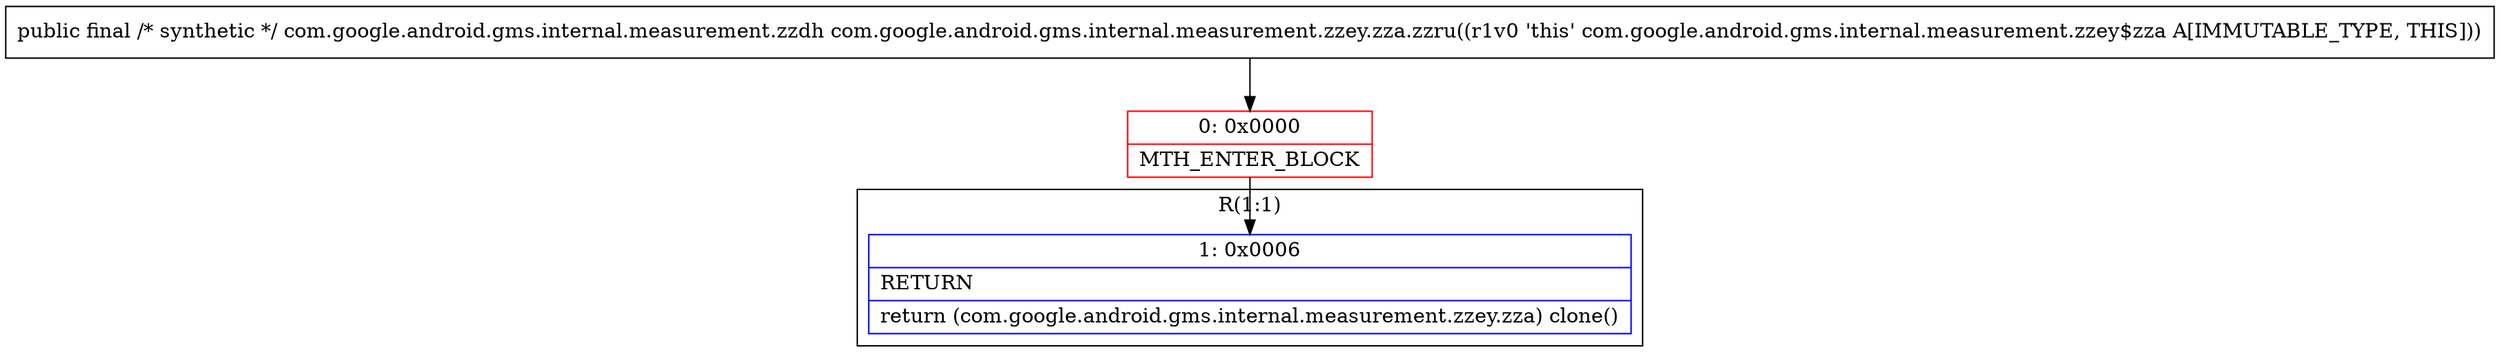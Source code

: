 digraph "CFG forcom.google.android.gms.internal.measurement.zzey.zza.zzru()Lcom\/google\/android\/gms\/internal\/measurement\/zzdh;" {
subgraph cluster_Region_1625198563 {
label = "R(1:1)";
node [shape=record,color=blue];
Node_1 [shape=record,label="{1\:\ 0x0006|RETURN\l|return (com.google.android.gms.internal.measurement.zzey.zza) clone()\l}"];
}
Node_0 [shape=record,color=red,label="{0\:\ 0x0000|MTH_ENTER_BLOCK\l}"];
MethodNode[shape=record,label="{public final \/* synthetic *\/ com.google.android.gms.internal.measurement.zzdh com.google.android.gms.internal.measurement.zzey.zza.zzru((r1v0 'this' com.google.android.gms.internal.measurement.zzey$zza A[IMMUTABLE_TYPE, THIS])) }"];
MethodNode -> Node_0;
Node_0 -> Node_1;
}

